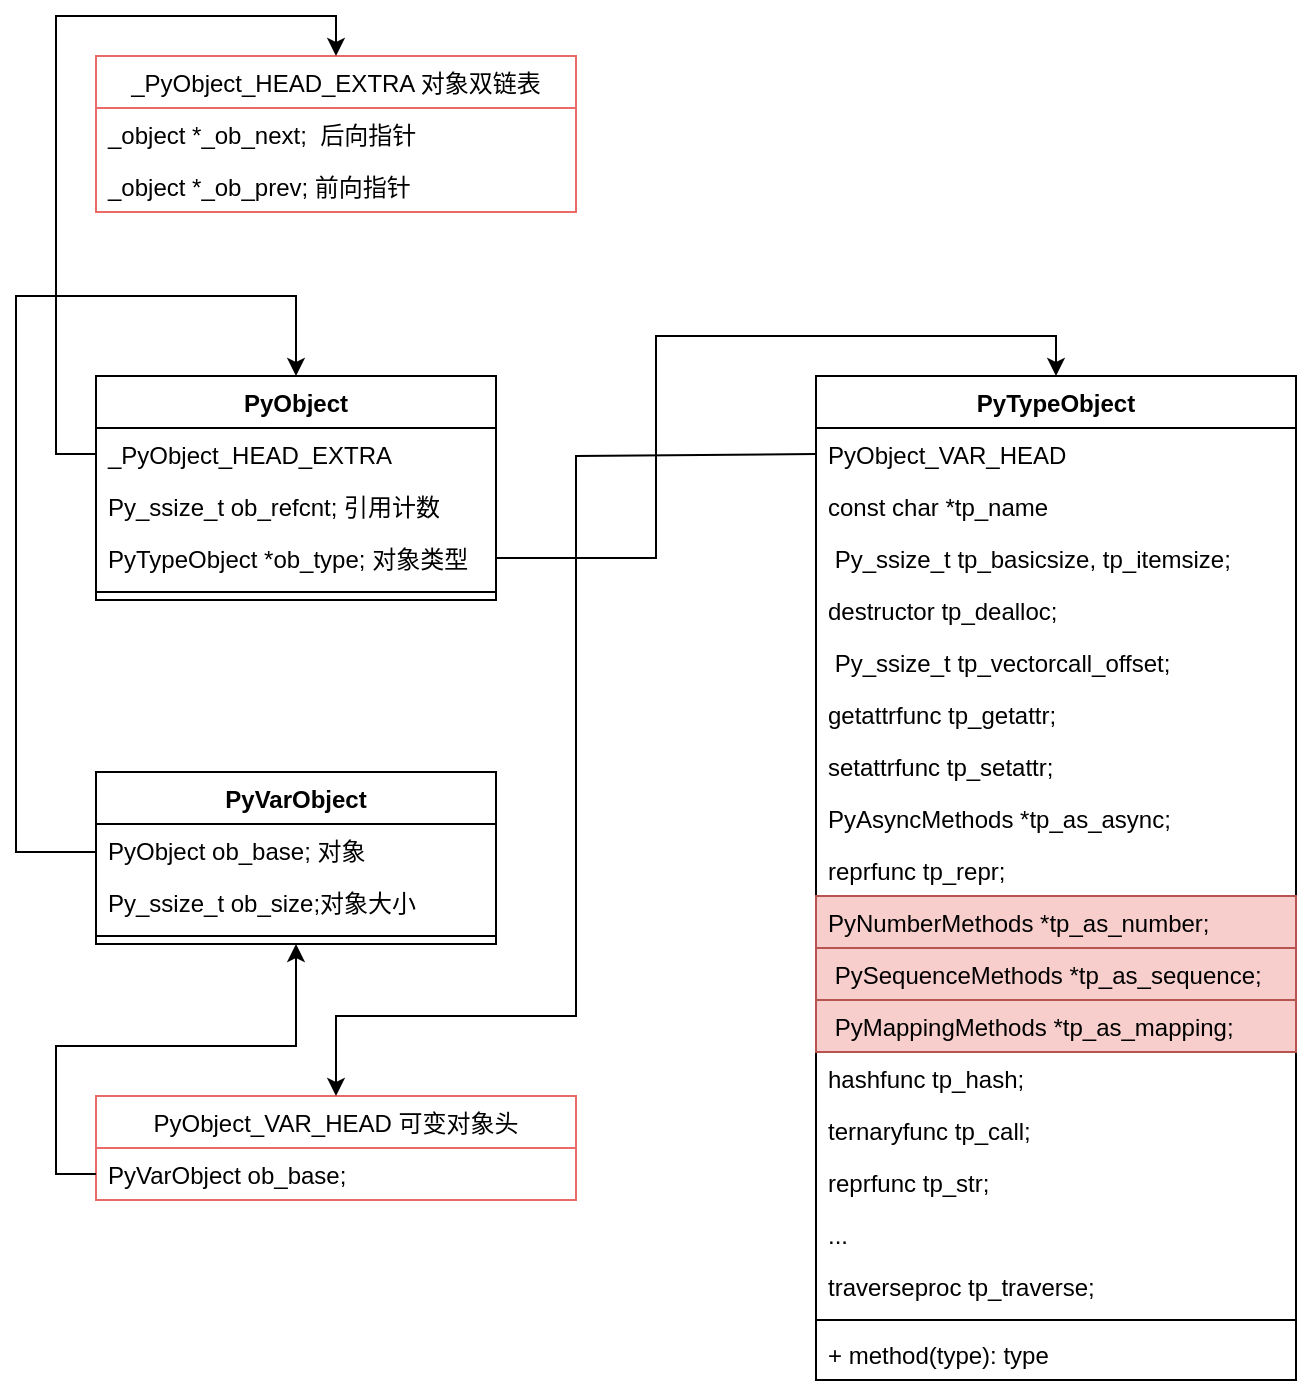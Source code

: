 <mxfile version="12.2.4" pages="2"><diagram id="7aSNfRyEfkZ8xfpuqFkc" name="Page-1"><mxGraphModel dx="662" dy="349" grid="1" gridSize="10" guides="1" tooltips="1" connect="1" arrows="1" fold="1" page="1" pageScale="1" pageWidth="827" pageHeight="1169" math="0" shadow="0"><root><mxCell id="0"/><mxCell id="1" parent="0"/><mxCell id="uEatHBoYF0-pikDFk_Qm-1" value="_PyObject_HEAD_EXTRA 对象双链表" style="swimlane;fontStyle=0;childLayout=stackLayout;horizontal=1;startSize=26;fillColor=none;horizontalStack=0;resizeParent=1;resizeParentMax=0;resizeLast=0;collapsible=1;marginBottom=0;strokeColor=#EA6B66;" parent="1" vertex="1"><mxGeometry x="80" y="80" width="240" height="78" as="geometry"/></mxCell><mxCell id="uEatHBoYF0-pikDFk_Qm-2" value="_object *_ob_next;  后向指针" style="text;strokeColor=none;fillColor=none;align=left;verticalAlign=top;spacingLeft=4;spacingRight=4;overflow=hidden;rotatable=0;points=[[0,0.5],[1,0.5]];portConstraint=eastwest;" parent="uEatHBoYF0-pikDFk_Qm-1" vertex="1"><mxGeometry y="26" width="240" height="26" as="geometry"/></mxCell><mxCell id="uEatHBoYF0-pikDFk_Qm-3" value="_object *_ob_prev; 前向指针" style="text;strokeColor=none;fillColor=none;align=left;verticalAlign=top;spacingLeft=4;spacingRight=4;overflow=hidden;rotatable=0;points=[[0,0.5],[1,0.5]];portConstraint=eastwest;" parent="uEatHBoYF0-pikDFk_Qm-1" vertex="1"><mxGeometry y="52" width="240" height="26" as="geometry"/></mxCell><mxCell id="uEatHBoYF0-pikDFk_Qm-6" value="" style="group" parent="1" vertex="1" connectable="0"><mxGeometry x="40" y="220" width="280" height="304" as="geometry"/></mxCell><mxCell id="uEatHBoYF0-pikDFk_Qm-10" value="PyObject" style="swimlane;fontStyle=1;align=center;verticalAlign=top;childLayout=stackLayout;horizontal=1;startSize=26;horizontalStack=0;resizeParent=1;resizeParentMax=0;resizeLast=0;collapsible=1;marginBottom=0;" parent="uEatHBoYF0-pikDFk_Qm-6" vertex="1"><mxGeometry x="40" y="20" width="200" height="112" as="geometry"/></mxCell><mxCell id="uEatHBoYF0-pikDFk_Qm-19" value="_PyObject_HEAD_EXTRA" style="text;strokeColor=none;fillColor=none;align=left;verticalAlign=top;spacingLeft=4;spacingRight=4;overflow=hidden;rotatable=0;points=[[0,0.5],[1,0.5]];portConstraint=eastwest;" parent="uEatHBoYF0-pikDFk_Qm-10" vertex="1"><mxGeometry y="26" width="200" height="26" as="geometry"/></mxCell><mxCell id="uEatHBoYF0-pikDFk_Qm-17" value="Py_ssize_t ob_refcnt; 引用计数" style="text;strokeColor=none;fillColor=none;align=left;verticalAlign=top;spacingLeft=4;spacingRight=4;overflow=hidden;rotatable=0;points=[[0,0.5],[1,0.5]];portConstraint=eastwest;" parent="uEatHBoYF0-pikDFk_Qm-10" vertex="1"><mxGeometry y="52" width="200" height="26" as="geometry"/></mxCell><mxCell id="uEatHBoYF0-pikDFk_Qm-11" value="PyTypeObject *ob_type; 对象类型" style="text;strokeColor=none;fillColor=none;align=left;verticalAlign=top;spacingLeft=4;spacingRight=4;overflow=hidden;rotatable=0;points=[[0,0.5],[1,0.5]];portConstraint=eastwest;" parent="uEatHBoYF0-pikDFk_Qm-10" vertex="1"><mxGeometry y="78" width="200" height="26" as="geometry"/></mxCell><mxCell id="uEatHBoYF0-pikDFk_Qm-12" value="" style="line;strokeWidth=1;fillColor=none;align=left;verticalAlign=middle;spacingTop=-1;spacingLeft=3;spacingRight=3;rotatable=0;labelPosition=right;points=[];portConstraint=eastwest;" parent="uEatHBoYF0-pikDFk_Qm-10" vertex="1"><mxGeometry y="104" width="200" height="8" as="geometry"/></mxCell><mxCell id="uEatHBoYF0-pikDFk_Qm-20" value="PyVarObject" style="swimlane;fontStyle=1;align=center;verticalAlign=top;childLayout=stackLayout;horizontal=1;startSize=26;horizontalStack=0;resizeParent=1;resizeParentMax=0;resizeLast=0;collapsible=1;marginBottom=0;" parent="uEatHBoYF0-pikDFk_Qm-6" vertex="1"><mxGeometry x="40" y="218" width="200" height="86" as="geometry"/></mxCell><mxCell id="uEatHBoYF0-pikDFk_Qm-21" value="PyObject ob_base; 对象" style="text;strokeColor=none;fillColor=none;align=left;verticalAlign=top;spacingLeft=4;spacingRight=4;overflow=hidden;rotatable=0;points=[[0,0.5],[1,0.5]];portConstraint=eastwest;" parent="uEatHBoYF0-pikDFk_Qm-20" vertex="1"><mxGeometry y="26" width="200" height="26" as="geometry"/></mxCell><mxCell id="uEatHBoYF0-pikDFk_Qm-22" value="Py_ssize_t ob_size;对象大小" style="text;strokeColor=none;fillColor=none;align=left;verticalAlign=top;spacingLeft=4;spacingRight=4;overflow=hidden;rotatable=0;points=[[0,0.5],[1,0.5]];portConstraint=eastwest;" parent="uEatHBoYF0-pikDFk_Qm-20" vertex="1"><mxGeometry y="52" width="200" height="26" as="geometry"/></mxCell><mxCell id="uEatHBoYF0-pikDFk_Qm-24" value="" style="line;strokeWidth=1;fillColor=none;align=left;verticalAlign=middle;spacingTop=-1;spacingLeft=3;spacingRight=3;rotatable=0;labelPosition=right;points=[];portConstraint=eastwest;" parent="uEatHBoYF0-pikDFk_Qm-20" vertex="1"><mxGeometry y="78" width="200" height="8" as="geometry"/></mxCell><mxCell id="uEatHBoYF0-pikDFk_Qm-29" style="edgeStyle=orthogonalEdgeStyle;rounded=0;orthogonalLoop=1;jettySize=auto;html=1;exitX=0;exitY=0.5;exitDx=0;exitDy=0;entryX=0.5;entryY=0;entryDx=0;entryDy=0;" parent="uEatHBoYF0-pikDFk_Qm-6" source="uEatHBoYF0-pikDFk_Qm-21" target="uEatHBoYF0-pikDFk_Qm-10" edge="1"><mxGeometry relative="1" as="geometry"><Array as="points"><mxPoint y="258"/><mxPoint y="-20"/><mxPoint x="140" y="-20"/></Array></mxGeometry></mxCell><mxCell id="uEatHBoYF0-pikDFk_Qm-9" value="PyTypeObject" style="swimlane;fontStyle=1;align=center;verticalAlign=top;childLayout=stackLayout;horizontal=1;startSize=26;horizontalStack=0;resizeParent=1;resizeParentMax=0;resizeLast=0;collapsible=1;marginBottom=0;" parent="1" vertex="1"><mxGeometry x="440" y="240" width="240" height="502" as="geometry"/></mxCell><mxCell id="uEatHBoYF0-pikDFk_Qm-4" value="PyObject_VAR_HEAD" style="text;strokeColor=none;fillColor=none;align=left;verticalAlign=top;spacingLeft=4;spacingRight=4;overflow=hidden;rotatable=0;points=[[0,0.5],[1,0.5]];portConstraint=eastwest;" parent="uEatHBoYF0-pikDFk_Qm-9" vertex="1"><mxGeometry y="26" width="240" height="26" as="geometry"/></mxCell><mxCell id="uEatHBoYF0-pikDFk_Qm-5" value="const char *tp_name" style="text;strokeColor=none;fillColor=none;align=left;verticalAlign=top;spacingLeft=4;spacingRight=4;overflow=hidden;rotatable=0;points=[[0,0.5],[1,0.5]];portConstraint=eastwest;" parent="uEatHBoYF0-pikDFk_Qm-9" vertex="1"><mxGeometry y="52" width="240" height="26" as="geometry"/></mxCell><mxCell id="uEatHBoYF0-pikDFk_Qm-7" value=" Py_ssize_t tp_basicsize, tp_itemsize; " style="text;strokeColor=none;fillColor=none;align=left;verticalAlign=top;spacingLeft=4;spacingRight=4;overflow=hidden;rotatable=0;points=[[0,0.5],[1,0.5]];portConstraint=eastwest;" parent="uEatHBoYF0-pikDFk_Qm-9" vertex="1"><mxGeometry y="78" width="240" height="26" as="geometry"/></mxCell><mxCell id="uEatHBoYF0-pikDFk_Qm-8" value="destructor tp_dealloc;" style="text;strokeColor=none;fillColor=none;align=left;verticalAlign=top;spacingLeft=4;spacingRight=4;overflow=hidden;rotatable=0;points=[[0,0.5],[1,0.5]];portConstraint=eastwest;" parent="uEatHBoYF0-pikDFk_Qm-9" vertex="1"><mxGeometry y="104" width="240" height="26" as="geometry"/></mxCell><mxCell id="uEatHBoYF0-pikDFk_Qm-26" value=" Py_ssize_t tp_vectorcall_offset;" style="text;strokeColor=none;fillColor=none;align=left;verticalAlign=top;spacingLeft=4;spacingRight=4;overflow=hidden;rotatable=0;points=[[0,0.5],[1,0.5]];portConstraint=eastwest;" parent="uEatHBoYF0-pikDFk_Qm-9" vertex="1"><mxGeometry y="130" width="240" height="26" as="geometry"/></mxCell><mxCell id="uEatHBoYF0-pikDFk_Qm-27" value="getattrfunc tp_getattr;" style="text;strokeColor=none;fillColor=none;align=left;verticalAlign=top;spacingLeft=4;spacingRight=4;overflow=hidden;rotatable=0;points=[[0,0.5],[1,0.5]];portConstraint=eastwest;" parent="uEatHBoYF0-pikDFk_Qm-9" vertex="1"><mxGeometry y="156" width="240" height="26" as="geometry"/></mxCell><mxCell id="uEatHBoYF0-pikDFk_Qm-28" value="setattrfunc tp_setattr;" style="text;strokeColor=none;fillColor=none;align=left;verticalAlign=top;spacingLeft=4;spacingRight=4;overflow=hidden;rotatable=0;points=[[0,0.5],[1,0.5]];portConstraint=eastwest;" parent="uEatHBoYF0-pikDFk_Qm-9" vertex="1"><mxGeometry y="182" width="240" height="26" as="geometry"/></mxCell><mxCell id="uEatHBoYF0-pikDFk_Qm-32" value="PyAsyncMethods *tp_as_async; " style="text;strokeColor=none;fillColor=none;align=left;verticalAlign=top;spacingLeft=4;spacingRight=4;overflow=hidden;rotatable=0;points=[[0,0.5],[1,0.5]];portConstraint=eastwest;" parent="uEatHBoYF0-pikDFk_Qm-9" vertex="1"><mxGeometry y="208" width="240" height="26" as="geometry"/></mxCell><mxCell id="uEatHBoYF0-pikDFk_Qm-33" value="reprfunc tp_repr;" style="text;strokeColor=none;fillColor=none;align=left;verticalAlign=top;spacingLeft=4;spacingRight=4;overflow=hidden;rotatable=0;points=[[0,0.5],[1,0.5]];portConstraint=eastwest;" parent="uEatHBoYF0-pikDFk_Qm-9" vertex="1"><mxGeometry y="234" width="240" height="26" as="geometry"/></mxCell><mxCell id="uEatHBoYF0-pikDFk_Qm-23" value="PyNumberMethods *tp_as_number;" style="text;strokeColor=#b85450;fillColor=#f8cecc;align=left;verticalAlign=top;spacingLeft=4;spacingRight=4;overflow=hidden;rotatable=0;points=[[0,0.5],[1,0.5]];portConstraint=eastwest;" parent="uEatHBoYF0-pikDFk_Qm-9" vertex="1"><mxGeometry y="260" width="240" height="26" as="geometry"/></mxCell><mxCell id="uEatHBoYF0-pikDFk_Qm-25" value=" PySequenceMethods *tp_as_sequence;" style="text;strokeColor=#b85450;fillColor=#f8cecc;align=left;verticalAlign=top;spacingLeft=4;spacingRight=4;overflow=hidden;rotatable=0;points=[[0,0.5],[1,0.5]];portConstraint=eastwest;" parent="uEatHBoYF0-pikDFk_Qm-9" vertex="1"><mxGeometry y="286" width="240" height="26" as="geometry"/></mxCell><mxCell id="uEatHBoYF0-pikDFk_Qm-16" value=" PyMappingMethods *tp_as_mapping;" style="text;strokeColor=#b85450;fillColor=#f8cecc;align=left;verticalAlign=top;spacingLeft=4;spacingRight=4;overflow=hidden;rotatable=0;points=[[0,0.5],[1,0.5]];portConstraint=eastwest;" parent="uEatHBoYF0-pikDFk_Qm-9" vertex="1"><mxGeometry y="312" width="240" height="26" as="geometry"/></mxCell><mxCell id="uEatHBoYF0-pikDFk_Qm-13" value="hashfunc tp_hash;" style="text;align=left;verticalAlign=top;spacingLeft=4;spacingRight=4;overflow=hidden;rotatable=0;points=[[0,0.5],[1,0.5]];portConstraint=eastwest;" parent="uEatHBoYF0-pikDFk_Qm-9" vertex="1"><mxGeometry y="338" width="240" height="26" as="geometry"/></mxCell><mxCell id="uEatHBoYF0-pikDFk_Qm-30" value="ternaryfunc tp_call;" style="text;align=left;verticalAlign=top;spacingLeft=4;spacingRight=4;overflow=hidden;rotatable=0;points=[[0,0.5],[1,0.5]];portConstraint=eastwest;" parent="uEatHBoYF0-pikDFk_Qm-9" vertex="1"><mxGeometry y="364" width="240" height="26" as="geometry"/></mxCell><mxCell id="uEatHBoYF0-pikDFk_Qm-31" value="reprfunc tp_str;" style="text;align=left;verticalAlign=top;spacingLeft=4;spacingRight=4;overflow=hidden;rotatable=0;points=[[0,0.5],[1,0.5]];portConstraint=eastwest;" parent="uEatHBoYF0-pikDFk_Qm-9" vertex="1"><mxGeometry y="390" width="240" height="26" as="geometry"/></mxCell><mxCell id="uEatHBoYF0-pikDFk_Qm-35" value="..." style="text;align=left;verticalAlign=top;spacingLeft=4;spacingRight=4;overflow=hidden;rotatable=0;points=[[0,0.5],[1,0.5]];portConstraint=eastwest;" parent="uEatHBoYF0-pikDFk_Qm-9" vertex="1"><mxGeometry y="416" width="240" height="26" as="geometry"/></mxCell><mxCell id="uEatHBoYF0-pikDFk_Qm-36" value="traverseproc tp_traverse;" style="text;align=left;verticalAlign=top;spacingLeft=4;spacingRight=4;overflow=hidden;rotatable=0;points=[[0,0.5],[1,0.5]];portConstraint=eastwest;" parent="uEatHBoYF0-pikDFk_Qm-9" vertex="1"><mxGeometry y="442" width="240" height="26" as="geometry"/></mxCell><mxCell id="uEatHBoYF0-pikDFk_Qm-14" value="" style="line;strokeWidth=1;fillColor=none;align=left;verticalAlign=middle;spacingTop=-1;spacingLeft=3;spacingRight=3;rotatable=0;labelPosition=right;points=[];portConstraint=eastwest;" parent="uEatHBoYF0-pikDFk_Qm-9" vertex="1"><mxGeometry y="468" width="240" height="8" as="geometry"/></mxCell><mxCell id="uEatHBoYF0-pikDFk_Qm-15" value="+ method(type): type" style="text;strokeColor=none;fillColor=none;align=left;verticalAlign=top;spacingLeft=4;spacingRight=4;overflow=hidden;rotatable=0;points=[[0,0.5],[1,0.5]];portConstraint=eastwest;" parent="uEatHBoYF0-pikDFk_Qm-9" vertex="1"><mxGeometry y="476" width="240" height="26" as="geometry"/></mxCell><mxCell id="uEatHBoYF0-pikDFk_Qm-18" style="edgeStyle=orthogonalEdgeStyle;rounded=0;orthogonalLoop=1;jettySize=auto;html=1;exitX=1;exitY=0.5;exitDx=0;exitDy=0;entryX=0.5;entryY=0;entryDx=0;entryDy=0;" parent="1" source="uEatHBoYF0-pikDFk_Qm-11" target="uEatHBoYF0-pikDFk_Qm-9" edge="1"><mxGeometry relative="1" as="geometry"/></mxCell><mxCell id="uEatHBoYF0-pikDFk_Qm-37" style="edgeStyle=orthogonalEdgeStyle;rounded=0;orthogonalLoop=1;jettySize=auto;html=1;exitX=0;exitY=0.5;exitDx=0;exitDy=0;entryX=0.5;entryY=0;entryDx=0;entryDy=0;" parent="1" source="uEatHBoYF0-pikDFk_Qm-19" target="uEatHBoYF0-pikDFk_Qm-1" edge="1"><mxGeometry relative="1" as="geometry"/></mxCell><mxCell id="2" value="PyObject_VAR_HEAD 可变对象头" style="swimlane;fontStyle=0;childLayout=stackLayout;horizontal=1;startSize=26;fillColor=none;horizontalStack=0;resizeParent=1;resizeParentMax=0;resizeLast=0;collapsible=1;marginBottom=0;strokeColor=#EA6B66;" parent="1" vertex="1"><mxGeometry x="80" y="600" width="240" height="52" as="geometry"/></mxCell><mxCell id="3" value="PyVarObject ob_base;" style="text;strokeColor=none;fillColor=none;align=left;verticalAlign=top;spacingLeft=4;spacingRight=4;overflow=hidden;rotatable=0;points=[[0,0.5],[1,0.5]];portConstraint=eastwest;" parent="2" vertex="1"><mxGeometry y="26" width="240" height="26" as="geometry"/></mxCell><mxCell id="9" style="edgeStyle=orthogonalEdgeStyle;rounded=0;orthogonalLoop=1;jettySize=auto;html=1;exitX=0;exitY=0.5;exitDx=0;exitDy=0;entryX=0.5;entryY=0;entryDx=0;entryDy=0;" parent="1" source="uEatHBoYF0-pikDFk_Qm-4" target="2" edge="1"><mxGeometry relative="1" as="geometry"><Array as="points"><mxPoint x="320" y="280"/><mxPoint x="320" y="560"/><mxPoint x="200" y="560"/></Array></mxGeometry></mxCell><mxCell id="10" style="edgeStyle=orthogonalEdgeStyle;rounded=0;orthogonalLoop=1;jettySize=auto;html=1;exitX=0;exitY=0.5;exitDx=0;exitDy=0;entryX=0.5;entryY=1;entryDx=0;entryDy=0;" parent="1" source="3" target="uEatHBoYF0-pikDFk_Qm-20" edge="1"><mxGeometry relative="1" as="geometry"/></mxCell></root></mxGraphModel></diagram><diagram id="erMC1yxjxxeOXMV_nqI4" name="Page-2"><mxGraphModel dx="478" dy="349" grid="1" gridSize="10" guides="1" tooltips="1" connect="1" arrows="1" fold="1" page="1" pageScale="1" pageWidth="827" pageHeight="1169" math="0" shadow="0"><root><mxCell id="BuWYGMIwfWB2Xdht0m__-0"/><mxCell id="BuWYGMIwfWB2Xdht0m__-1" parent="BuWYGMIwfWB2Xdht0m__-0"/><mxCell id="nQdN2buvR6ZflQ3CgrjT-0" value="" style="edgeStyle=orthogonalEdgeStyle;rounded=0;orthogonalLoop=1;jettySize=auto;html=1;" parent="BuWYGMIwfWB2Xdht0m__-1" source="nQdN2buvR6ZflQ3CgrjT-1" target="nQdN2buvR6ZflQ3CgrjT-4" edge="1"><mxGeometry relative="1" as="geometry"/></mxCell><mxCell id="nQdN2buvR6ZflQ3CgrjT-1" value="PyObject" style="swimlane;fontStyle=0;childLayout=stackLayout;horizontal=1;startSize=26;fillColor=none;horizontalStack=0;resizeParent=1;resizeParentMax=0;resizeLast=0;collapsible=1;marginBottom=0;" parent="BuWYGMIwfWB2Xdht0m__-1" vertex="1"><mxGeometry x="80" y="80" width="200" height="78" as="geometry"/></mxCell><mxCell id="nQdN2buvR6ZflQ3CgrjT-2" value="+ ob_refcnt: 引用计数" style="text;strokeColor=none;fillColor=none;align=left;verticalAlign=top;spacingLeft=4;spacingRight=4;overflow=hidden;rotatable=0;points=[[0,0.5],[1,0.5]];portConstraint=eastwest;" parent="nQdN2buvR6ZflQ3CgrjT-1" vertex="1"><mxGeometry y="26" width="200" height="26" as="geometry"/></mxCell><mxCell id="nQdN2buvR6ZflQ3CgrjT-3" value="+ *ob_type: PyTypeObject 对象类型" style="text;strokeColor=none;fillColor=none;align=left;verticalAlign=top;spacingLeft=4;spacingRight=4;overflow=hidden;rotatable=0;points=[[0,0.5],[1,0.5]];portConstraint=eastwest;" parent="nQdN2buvR6ZflQ3CgrjT-1" vertex="1"><mxGeometry y="52" width="200" height="26" as="geometry"/></mxCell><mxCell id="nQdN2buvR6ZflQ3CgrjT-4" value="PyListObject" style="swimlane;fontStyle=0;childLayout=stackLayout;horizontal=1;startSize=26;fillColor=none;horizontalStack=0;resizeParent=1;resizeParentMax=0;resizeLast=0;collapsible=1;marginBottom=0;" parent="BuWYGMIwfWB2Xdht0m__-1" vertex="1"><mxGeometry x="440" y="67" width="240" height="104" as="geometry"/></mxCell><mxCell id="nQdN2buvR6ZflQ3CgrjT-5" value="+ PyObject_VAR_HEAD" style="text;strokeColor=none;fillColor=none;align=left;verticalAlign=top;spacingLeft=4;spacingRight=4;overflow=hidden;rotatable=0;points=[[0,0.5],[1,0.5]];portConstraint=eastwest;" parent="nQdN2buvR6ZflQ3CgrjT-4" vertex="1"><mxGeometry y="26" width="240" height="26" as="geometry"/></mxCell><mxCell id="nQdN2buvR6ZflQ3CgrjT-6" value="+ PyObject **ob_item; list[0] is ob_item[0]" style="text;strokeColor=none;fillColor=none;align=left;verticalAlign=top;spacingLeft=4;spacingRight=4;overflow=hidden;rotatable=0;points=[[0,0.5],[1,0.5]];portConstraint=eastwest;" parent="nQdN2buvR6ZflQ3CgrjT-4" vertex="1"><mxGeometry y="52" width="240" height="26" as="geometry"/></mxCell><mxCell id="nQdN2buvR6ZflQ3CgrjT-7" value="+ Py_ssize_t allocated; 分配的空间" style="text;strokeColor=none;fillColor=none;align=left;verticalAlign=top;spacingLeft=4;spacingRight=4;overflow=hidden;rotatable=0;points=[[0,0.5],[1,0.5]];portConstraint=eastwest;" parent="nQdN2buvR6ZflQ3CgrjT-4" vertex="1"><mxGeometry y="78" width="240" height="26" as="geometry"/></mxCell></root></mxGraphModel></diagram></mxfile>
